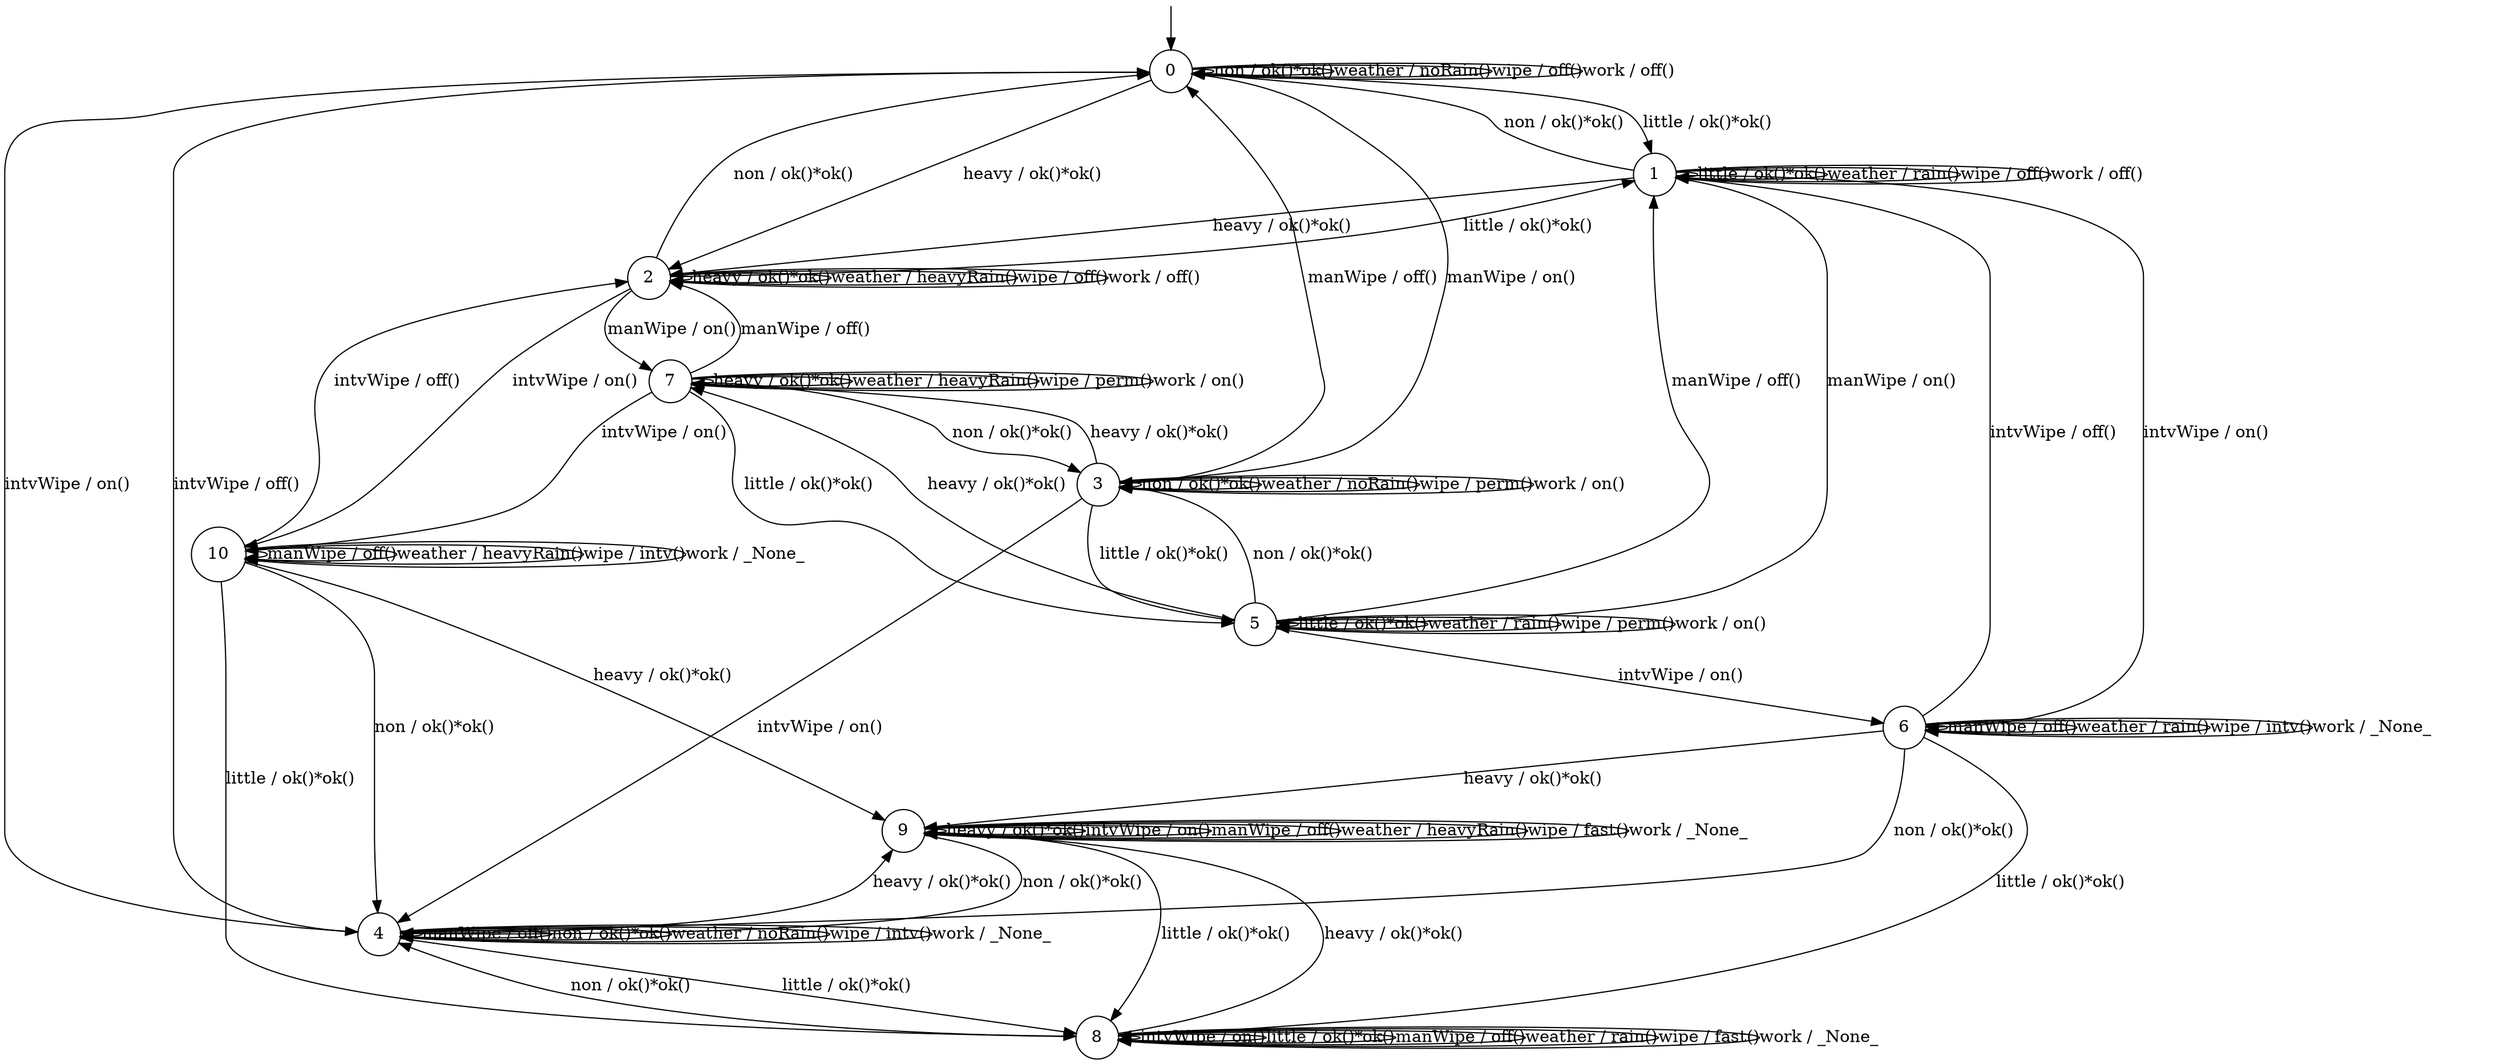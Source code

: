 digraph g {

	s0 [shape="circle" label="0"];
	s1 [shape="circle" label="1"];
	s2 [shape="circle" label="2"];
	s3 [shape="circle" label="3"];
	s4 [shape="circle" label="4"];
	s5 [shape="circle" label="5"];
	s6 [shape="circle" label="6"];
	s7 [shape="circle" label="7"];
	s8 [shape="circle" label="8"];
	s9 [shape="circle" label="9"];
	s10 [shape="circle" label="10"];
	s0 -> s2 [label="heavy / ok()*ok()"];
	s0 -> s4 [label="intvWipe / on()"];
	s0 -> s1 [label="little / ok()*ok()"];
	s0 -> s3 [label="manWipe / on()"];
	s0 -> s0 [label="non / ok()*ok()"];
	s0 -> s0 [label="weather / noRain()"];
	s0 -> s0 [label="wipe / off()"];
	s0 -> s0 [label="work / off()"];
	s1 -> s2 [label="heavy / ok()*ok()"];
	s1 -> s6 [label="intvWipe / on()"];
	s1 -> s1 [label="little / ok()*ok()"];
	s1 -> s5 [label="manWipe / on()"];
	s1 -> s0 [label="non / ok()*ok()"];
	s1 -> s1 [label="weather / rain()"];
	s1 -> s1 [label="wipe / off()"];
	s1 -> s1 [label="work / off()"];
	s2 -> s2 [label="heavy / ok()*ok()"];
	s2 -> s10 [label="intvWipe / on()"];
	s2 -> s1 [label="little / ok()*ok()"];
	s2 -> s7 [label="manWipe / on()"];
	s2 -> s0 [label="non / ok()*ok()"];
	s2 -> s2 [label="weather / heavyRain()"];
	s2 -> s2 [label="wipe / off()"];
	s2 -> s2 [label="work / off()"];
	s3 -> s7 [label="heavy / ok()*ok()"];
	s3 -> s4 [label="intvWipe / on()"];
	s3 -> s5 [label="little / ok()*ok()"];
	s3 -> s0 [label="manWipe / off()"];
	s3 -> s3 [label="non / ok()*ok()"];
	s3 -> s3 [label="weather / noRain()"];
	s3 -> s3 [label="wipe / perm()"];
	s3 -> s3 [label="work / on()"];
	s4 -> s9 [label="heavy / ok()*ok()"];
	s4 -> s0 [label="intvWipe / off()"];
	s4 -> s8 [label="little / ok()*ok()"];
	s4 -> s4 [label="manWipe / off()"];
	s4 -> s4 [label="non / ok()*ok()"];
	s4 -> s4 [label="weather / noRain()"];
	s4 -> s4 [label="wipe / intv()"];
	s4 -> s4 [label="work / _None_"];
	s5 -> s7 [label="heavy / ok()*ok()"];
	s5 -> s6 [label="intvWipe / on()"];
	s5 -> s5 [label="little / ok()*ok()"];
	s5 -> s1 [label="manWipe / off()"];
	s5 -> s3 [label="non / ok()*ok()"];
	s5 -> s5 [label="weather / rain()"];
	s5 -> s5 [label="wipe / perm()"];
	s5 -> s5 [label="work / on()"];
	s6 -> s9 [label="heavy / ok()*ok()"];
	s6 -> s1 [label="intvWipe / off()"];
	s6 -> s8 [label="little / ok()*ok()"];
	s6 -> s6 [label="manWipe / off()"];
	s6 -> s4 [label="non / ok()*ok()"];
	s6 -> s6 [label="weather / rain()"];
	s6 -> s6 [label="wipe / intv()"];
	s6 -> s6 [label="work / _None_"];
	s7 -> s7 [label="heavy / ok()*ok()"];
	s7 -> s10 [label="intvWipe / on()"];
	s7 -> s5 [label="little / ok()*ok()"];
	s7 -> s2 [label="manWipe / off()"];
	s7 -> s3 [label="non / ok()*ok()"];
	s7 -> s7 [label="weather / heavyRain()"];
	s7 -> s7 [label="wipe / perm()"];
	s7 -> s7 [label="work / on()"];
	s8 -> s9 [label="heavy / ok()*ok()"];
	s8 -> s8 [label="intvWipe / on()"];
	s8 -> s8 [label="little / ok()*ok()"];
	s8 -> s8 [label="manWipe / off()"];
	s8 -> s4 [label="non / ok()*ok()"];
	s8 -> s8 [label="weather / rain()"];
	s8 -> s8 [label="wipe / fast()"];
	s8 -> s8 [label="work / _None_"];
	s9 -> s9 [label="heavy / ok()*ok()"];
	s9 -> s9 [label="intvWipe / on()"];
	s9 -> s8 [label="little / ok()*ok()"];
	s9 -> s9 [label="manWipe / off()"];
	s9 -> s4 [label="non / ok()*ok()"];
	s9 -> s9 [label="weather / heavyRain()"];
	s9 -> s9 [label="wipe / fast()"];
	s9 -> s9 [label="work / _None_"];
	s10 -> s9 [label="heavy / ok()*ok()"];
	s10 -> s2 [label="intvWipe / off()"];
	s10 -> s8 [label="little / ok()*ok()"];
	s10 -> s10 [label="manWipe / off()"];
	s10 -> s4 [label="non / ok()*ok()"];
	s10 -> s10 [label="weather / heavyRain()"];
	s10 -> s10 [label="wipe / intv()"];
	s10 -> s10 [label="work / _None_"];

__start0 [label="" shape="none" width="0" height="0"];
__start0 -> s0;

}
